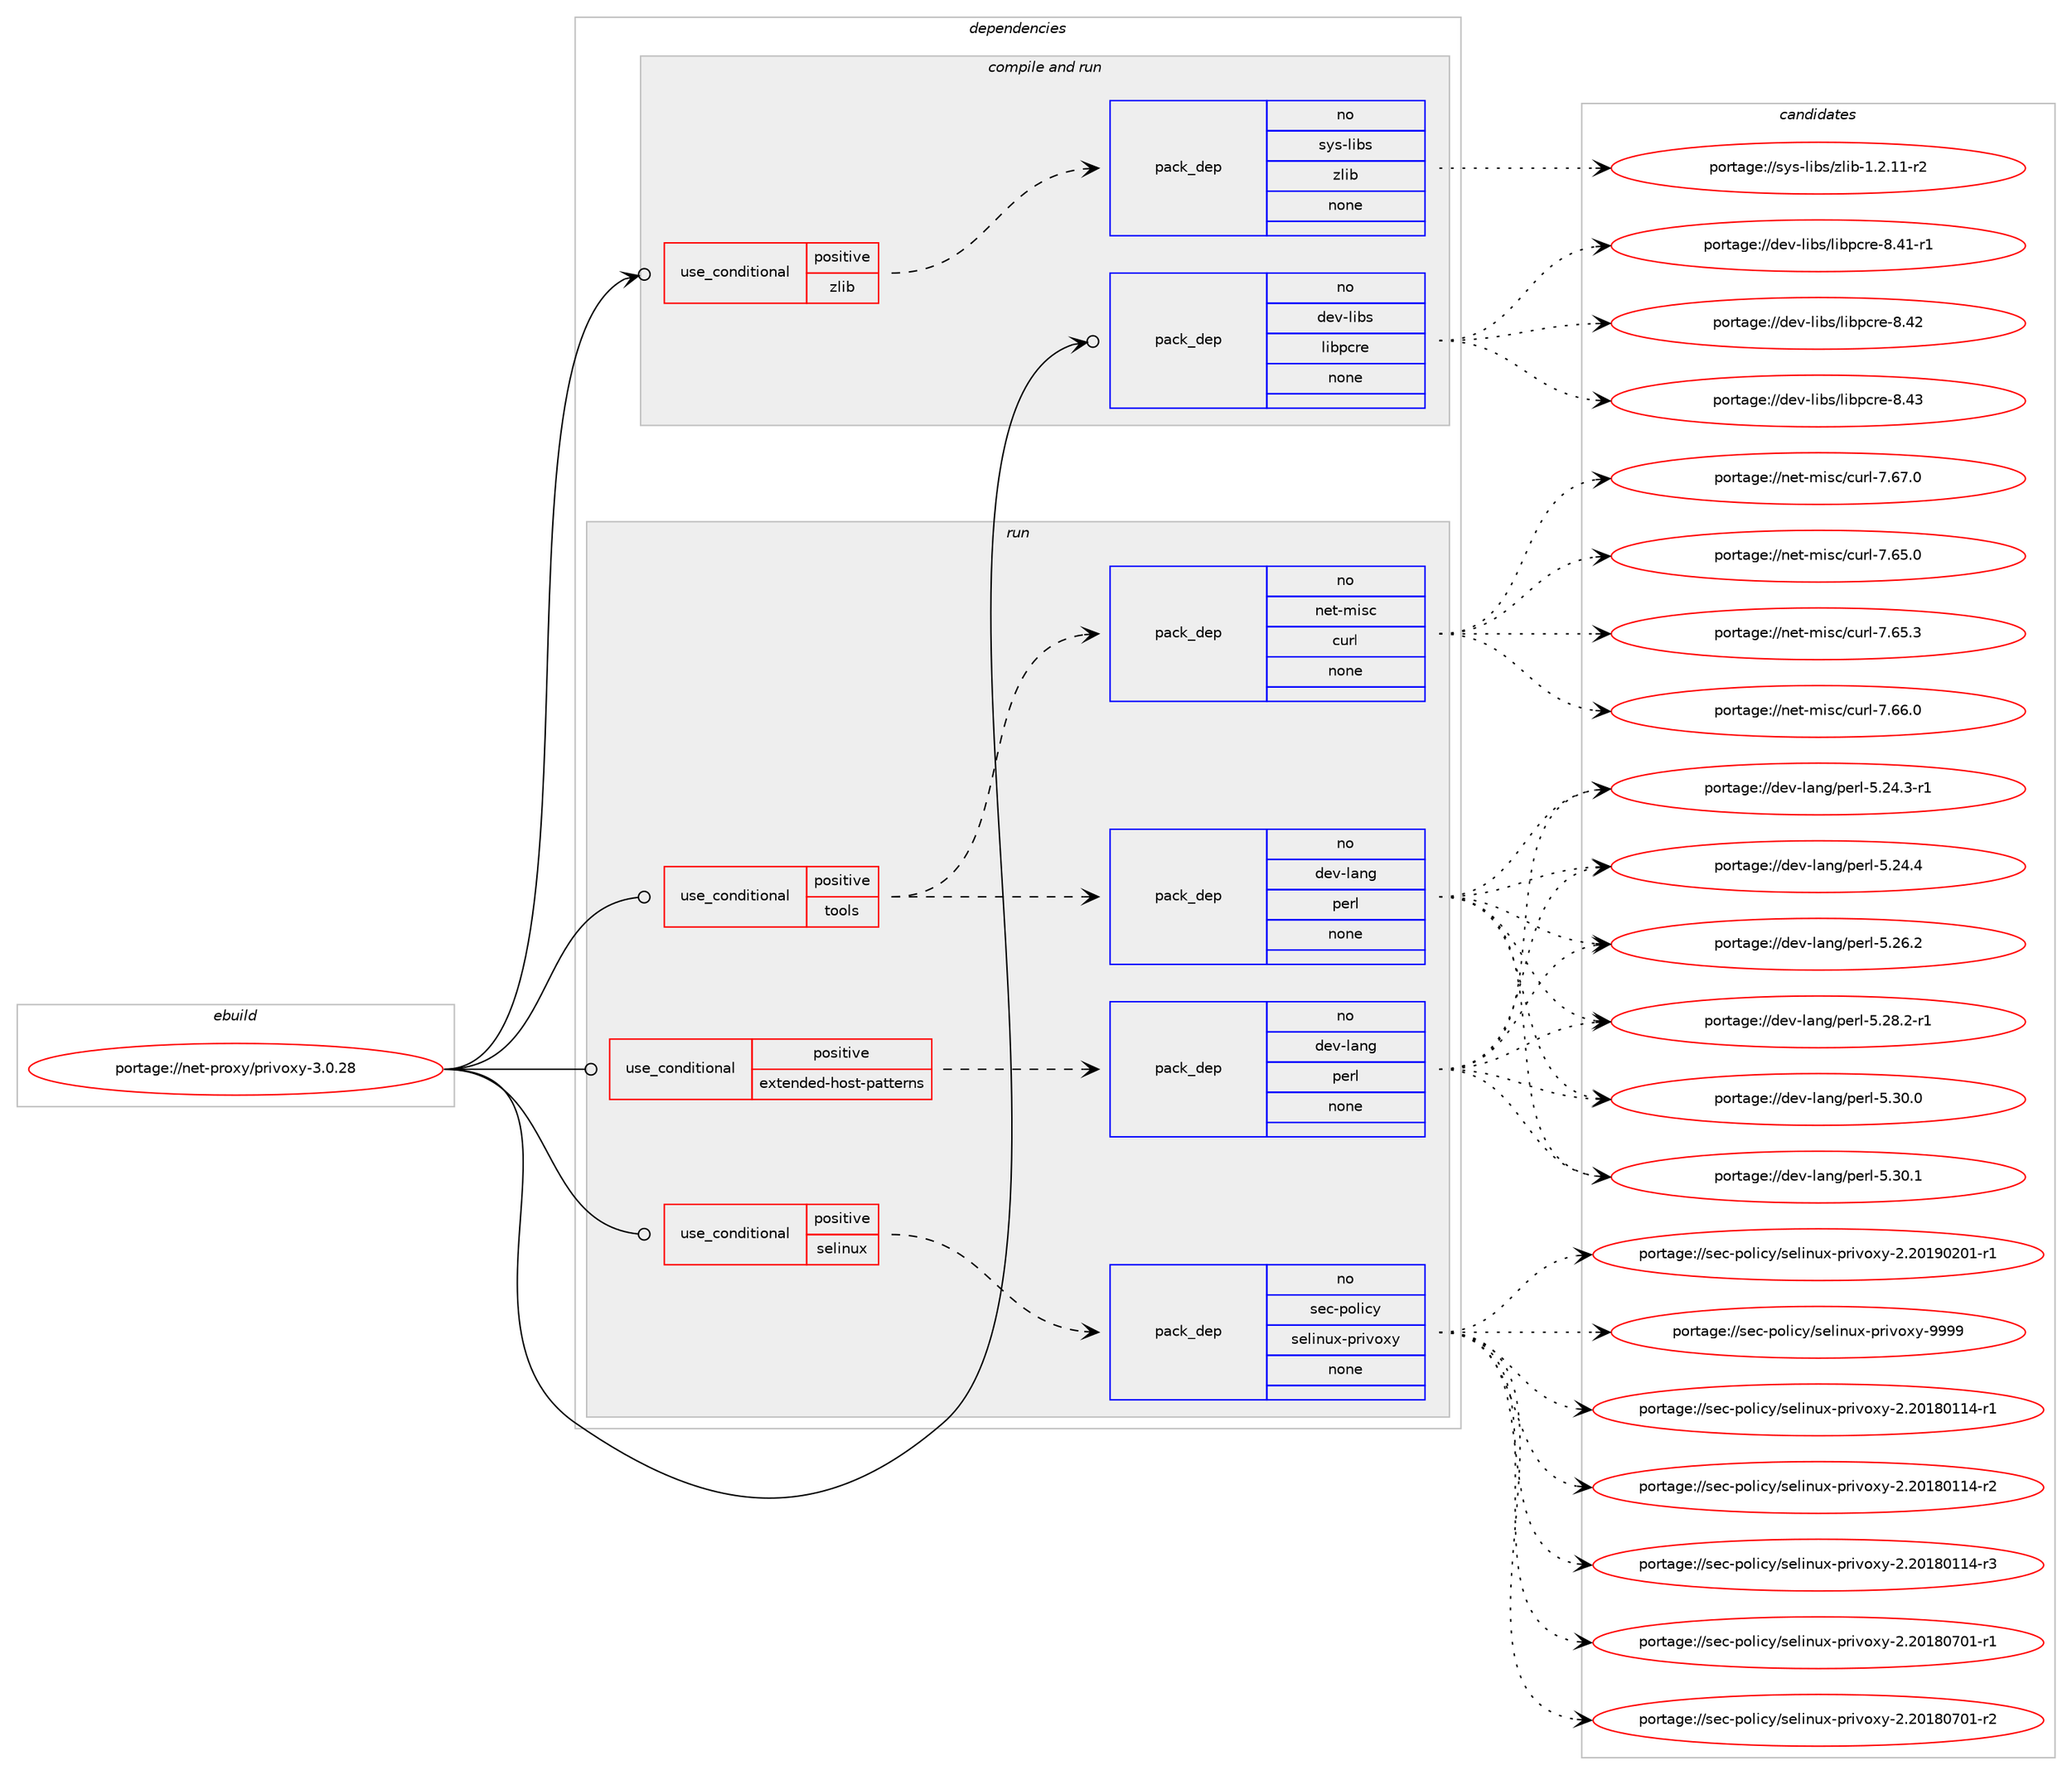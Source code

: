 digraph prolog {

# *************
# Graph options
# *************

newrank=true;
concentrate=true;
compound=true;
graph [rankdir=LR,fontname=Helvetica,fontsize=10,ranksep=1.5];#, ranksep=2.5, nodesep=0.2];
edge  [arrowhead=vee];
node  [fontname=Helvetica,fontsize=10];

# **********
# The ebuild
# **********

subgraph cluster_leftcol {
color=gray;
rank=same;
label=<<i>ebuild</i>>;
id [label="portage://net-proxy/privoxy-3.0.28", color=red, width=4, href="../net-proxy/privoxy-3.0.28.svg"];
}

# ****************
# The dependencies
# ****************

subgraph cluster_midcol {
color=gray;
label=<<i>dependencies</i>>;
subgraph cluster_compile {
fillcolor="#eeeeee";
style=filled;
label=<<i>compile</i>>;
}
subgraph cluster_compileandrun {
fillcolor="#eeeeee";
style=filled;
label=<<i>compile and run</i>>;
subgraph cond93859 {
dependency375279 [label=<<TABLE BORDER="0" CELLBORDER="1" CELLSPACING="0" CELLPADDING="4"><TR><TD ROWSPAN="3" CELLPADDING="10">use_conditional</TD></TR><TR><TD>positive</TD></TR><TR><TD>zlib</TD></TR></TABLE>>, shape=none, color=red];
subgraph pack275076 {
dependency375280 [label=<<TABLE BORDER="0" CELLBORDER="1" CELLSPACING="0" CELLPADDING="4" WIDTH="220"><TR><TD ROWSPAN="6" CELLPADDING="30">pack_dep</TD></TR><TR><TD WIDTH="110">no</TD></TR><TR><TD>sys-libs</TD></TR><TR><TD>zlib</TD></TR><TR><TD>none</TD></TR><TR><TD></TD></TR></TABLE>>, shape=none, color=blue];
}
dependency375279:e -> dependency375280:w [weight=20,style="dashed",arrowhead="vee"];
}
id:e -> dependency375279:w [weight=20,style="solid",arrowhead="odotvee"];
subgraph pack275077 {
dependency375281 [label=<<TABLE BORDER="0" CELLBORDER="1" CELLSPACING="0" CELLPADDING="4" WIDTH="220"><TR><TD ROWSPAN="6" CELLPADDING="30">pack_dep</TD></TR><TR><TD WIDTH="110">no</TD></TR><TR><TD>dev-libs</TD></TR><TR><TD>libpcre</TD></TR><TR><TD>none</TD></TR><TR><TD></TD></TR></TABLE>>, shape=none, color=blue];
}
id:e -> dependency375281:w [weight=20,style="solid",arrowhead="odotvee"];
}
subgraph cluster_run {
fillcolor="#eeeeee";
style=filled;
label=<<i>run</i>>;
subgraph cond93860 {
dependency375282 [label=<<TABLE BORDER="0" CELLBORDER="1" CELLSPACING="0" CELLPADDING="4"><TR><TD ROWSPAN="3" CELLPADDING="10">use_conditional</TD></TR><TR><TD>positive</TD></TR><TR><TD>extended-host-patterns</TD></TR></TABLE>>, shape=none, color=red];
subgraph pack275078 {
dependency375283 [label=<<TABLE BORDER="0" CELLBORDER="1" CELLSPACING="0" CELLPADDING="4" WIDTH="220"><TR><TD ROWSPAN="6" CELLPADDING="30">pack_dep</TD></TR><TR><TD WIDTH="110">no</TD></TR><TR><TD>dev-lang</TD></TR><TR><TD>perl</TD></TR><TR><TD>none</TD></TR><TR><TD></TD></TR></TABLE>>, shape=none, color=blue];
}
dependency375282:e -> dependency375283:w [weight=20,style="dashed",arrowhead="vee"];
}
id:e -> dependency375282:w [weight=20,style="solid",arrowhead="odot"];
subgraph cond93861 {
dependency375284 [label=<<TABLE BORDER="0" CELLBORDER="1" CELLSPACING="0" CELLPADDING="4"><TR><TD ROWSPAN="3" CELLPADDING="10">use_conditional</TD></TR><TR><TD>positive</TD></TR><TR><TD>selinux</TD></TR></TABLE>>, shape=none, color=red];
subgraph pack275079 {
dependency375285 [label=<<TABLE BORDER="0" CELLBORDER="1" CELLSPACING="0" CELLPADDING="4" WIDTH="220"><TR><TD ROWSPAN="6" CELLPADDING="30">pack_dep</TD></TR><TR><TD WIDTH="110">no</TD></TR><TR><TD>sec-policy</TD></TR><TR><TD>selinux-privoxy</TD></TR><TR><TD>none</TD></TR><TR><TD></TD></TR></TABLE>>, shape=none, color=blue];
}
dependency375284:e -> dependency375285:w [weight=20,style="dashed",arrowhead="vee"];
}
id:e -> dependency375284:w [weight=20,style="solid",arrowhead="odot"];
subgraph cond93862 {
dependency375286 [label=<<TABLE BORDER="0" CELLBORDER="1" CELLSPACING="0" CELLPADDING="4"><TR><TD ROWSPAN="3" CELLPADDING="10">use_conditional</TD></TR><TR><TD>positive</TD></TR><TR><TD>tools</TD></TR></TABLE>>, shape=none, color=red];
subgraph pack275080 {
dependency375287 [label=<<TABLE BORDER="0" CELLBORDER="1" CELLSPACING="0" CELLPADDING="4" WIDTH="220"><TR><TD ROWSPAN="6" CELLPADDING="30">pack_dep</TD></TR><TR><TD WIDTH="110">no</TD></TR><TR><TD>net-misc</TD></TR><TR><TD>curl</TD></TR><TR><TD>none</TD></TR><TR><TD></TD></TR></TABLE>>, shape=none, color=blue];
}
dependency375286:e -> dependency375287:w [weight=20,style="dashed",arrowhead="vee"];
subgraph pack275081 {
dependency375288 [label=<<TABLE BORDER="0" CELLBORDER="1" CELLSPACING="0" CELLPADDING="4" WIDTH="220"><TR><TD ROWSPAN="6" CELLPADDING="30">pack_dep</TD></TR><TR><TD WIDTH="110">no</TD></TR><TR><TD>dev-lang</TD></TR><TR><TD>perl</TD></TR><TR><TD>none</TD></TR><TR><TD></TD></TR></TABLE>>, shape=none, color=blue];
}
dependency375286:e -> dependency375288:w [weight=20,style="dashed",arrowhead="vee"];
}
id:e -> dependency375286:w [weight=20,style="solid",arrowhead="odot"];
}
}

# **************
# The candidates
# **************

subgraph cluster_choices {
rank=same;
color=gray;
label=<<i>candidates</i>>;

subgraph choice275076 {
color=black;
nodesep=1;
choiceportage11512111545108105981154712210810598454946504649494511450 [label="portage://sys-libs/zlib-1.2.11-r2", color=red, width=4,href="../sys-libs/zlib-1.2.11-r2.svg"];
dependency375280:e -> choiceportage11512111545108105981154712210810598454946504649494511450:w [style=dotted,weight="100"];
}
subgraph choice275077 {
color=black;
nodesep=1;
choiceportage100101118451081059811547108105981129911410145564652494511449 [label="portage://dev-libs/libpcre-8.41-r1", color=red, width=4,href="../dev-libs/libpcre-8.41-r1.svg"];
choiceportage10010111845108105981154710810598112991141014556465250 [label="portage://dev-libs/libpcre-8.42", color=red, width=4,href="../dev-libs/libpcre-8.42.svg"];
choiceportage10010111845108105981154710810598112991141014556465251 [label="portage://dev-libs/libpcre-8.43", color=red, width=4,href="../dev-libs/libpcre-8.43.svg"];
dependency375281:e -> choiceportage100101118451081059811547108105981129911410145564652494511449:w [style=dotted,weight="100"];
dependency375281:e -> choiceportage10010111845108105981154710810598112991141014556465250:w [style=dotted,weight="100"];
dependency375281:e -> choiceportage10010111845108105981154710810598112991141014556465251:w [style=dotted,weight="100"];
}
subgraph choice275078 {
color=black;
nodesep=1;
choiceportage100101118451089711010347112101114108455346505246514511449 [label="portage://dev-lang/perl-5.24.3-r1", color=red, width=4,href="../dev-lang/perl-5.24.3-r1.svg"];
choiceportage10010111845108971101034711210111410845534650524652 [label="portage://dev-lang/perl-5.24.4", color=red, width=4,href="../dev-lang/perl-5.24.4.svg"];
choiceportage10010111845108971101034711210111410845534650544650 [label="portage://dev-lang/perl-5.26.2", color=red, width=4,href="../dev-lang/perl-5.26.2.svg"];
choiceportage100101118451089711010347112101114108455346505646504511449 [label="portage://dev-lang/perl-5.28.2-r1", color=red, width=4,href="../dev-lang/perl-5.28.2-r1.svg"];
choiceportage10010111845108971101034711210111410845534651484648 [label="portage://dev-lang/perl-5.30.0", color=red, width=4,href="../dev-lang/perl-5.30.0.svg"];
choiceportage10010111845108971101034711210111410845534651484649 [label="portage://dev-lang/perl-5.30.1", color=red, width=4,href="../dev-lang/perl-5.30.1.svg"];
dependency375283:e -> choiceportage100101118451089711010347112101114108455346505246514511449:w [style=dotted,weight="100"];
dependency375283:e -> choiceportage10010111845108971101034711210111410845534650524652:w [style=dotted,weight="100"];
dependency375283:e -> choiceportage10010111845108971101034711210111410845534650544650:w [style=dotted,weight="100"];
dependency375283:e -> choiceportage100101118451089711010347112101114108455346505646504511449:w [style=dotted,weight="100"];
dependency375283:e -> choiceportage10010111845108971101034711210111410845534651484648:w [style=dotted,weight="100"];
dependency375283:e -> choiceportage10010111845108971101034711210111410845534651484649:w [style=dotted,weight="100"];
}
subgraph choice275079 {
color=black;
nodesep=1;
choiceportage115101994511211110810599121471151011081051101171204511211410511811112012145504650484956484949524511449 [label="portage://sec-policy/selinux-privoxy-2.20180114-r1", color=red, width=4,href="../sec-policy/selinux-privoxy-2.20180114-r1.svg"];
choiceportage115101994511211110810599121471151011081051101171204511211410511811112012145504650484956484949524511450 [label="portage://sec-policy/selinux-privoxy-2.20180114-r2", color=red, width=4,href="../sec-policy/selinux-privoxy-2.20180114-r2.svg"];
choiceportage115101994511211110810599121471151011081051101171204511211410511811112012145504650484956484949524511451 [label="portage://sec-policy/selinux-privoxy-2.20180114-r3", color=red, width=4,href="../sec-policy/selinux-privoxy-2.20180114-r3.svg"];
choiceportage115101994511211110810599121471151011081051101171204511211410511811112012145504650484956485548494511449 [label="portage://sec-policy/selinux-privoxy-2.20180701-r1", color=red, width=4,href="../sec-policy/selinux-privoxy-2.20180701-r1.svg"];
choiceportage115101994511211110810599121471151011081051101171204511211410511811112012145504650484956485548494511450 [label="portage://sec-policy/selinux-privoxy-2.20180701-r2", color=red, width=4,href="../sec-policy/selinux-privoxy-2.20180701-r2.svg"];
choiceportage115101994511211110810599121471151011081051101171204511211410511811112012145504650484957485048494511449 [label="portage://sec-policy/selinux-privoxy-2.20190201-r1", color=red, width=4,href="../sec-policy/selinux-privoxy-2.20190201-r1.svg"];
choiceportage11510199451121111081059912147115101108105110117120451121141051181111201214557575757 [label="portage://sec-policy/selinux-privoxy-9999", color=red, width=4,href="../sec-policy/selinux-privoxy-9999.svg"];
dependency375285:e -> choiceportage115101994511211110810599121471151011081051101171204511211410511811112012145504650484956484949524511449:w [style=dotted,weight="100"];
dependency375285:e -> choiceportage115101994511211110810599121471151011081051101171204511211410511811112012145504650484956484949524511450:w [style=dotted,weight="100"];
dependency375285:e -> choiceportage115101994511211110810599121471151011081051101171204511211410511811112012145504650484956484949524511451:w [style=dotted,weight="100"];
dependency375285:e -> choiceportage115101994511211110810599121471151011081051101171204511211410511811112012145504650484956485548494511449:w [style=dotted,weight="100"];
dependency375285:e -> choiceportage115101994511211110810599121471151011081051101171204511211410511811112012145504650484956485548494511450:w [style=dotted,weight="100"];
dependency375285:e -> choiceportage115101994511211110810599121471151011081051101171204511211410511811112012145504650484957485048494511449:w [style=dotted,weight="100"];
dependency375285:e -> choiceportage11510199451121111081059912147115101108105110117120451121141051181111201214557575757:w [style=dotted,weight="100"];
}
subgraph choice275080 {
color=black;
nodesep=1;
choiceportage1101011164510910511599479911711410845554654534648 [label="portage://net-misc/curl-7.65.0", color=red, width=4,href="../net-misc/curl-7.65.0.svg"];
choiceportage1101011164510910511599479911711410845554654534651 [label="portage://net-misc/curl-7.65.3", color=red, width=4,href="../net-misc/curl-7.65.3.svg"];
choiceportage1101011164510910511599479911711410845554654544648 [label="portage://net-misc/curl-7.66.0", color=red, width=4,href="../net-misc/curl-7.66.0.svg"];
choiceportage1101011164510910511599479911711410845554654554648 [label="portage://net-misc/curl-7.67.0", color=red, width=4,href="../net-misc/curl-7.67.0.svg"];
dependency375287:e -> choiceportage1101011164510910511599479911711410845554654534648:w [style=dotted,weight="100"];
dependency375287:e -> choiceportage1101011164510910511599479911711410845554654534651:w [style=dotted,weight="100"];
dependency375287:e -> choiceportage1101011164510910511599479911711410845554654544648:w [style=dotted,weight="100"];
dependency375287:e -> choiceportage1101011164510910511599479911711410845554654554648:w [style=dotted,weight="100"];
}
subgraph choice275081 {
color=black;
nodesep=1;
choiceportage100101118451089711010347112101114108455346505246514511449 [label="portage://dev-lang/perl-5.24.3-r1", color=red, width=4,href="../dev-lang/perl-5.24.3-r1.svg"];
choiceportage10010111845108971101034711210111410845534650524652 [label="portage://dev-lang/perl-5.24.4", color=red, width=4,href="../dev-lang/perl-5.24.4.svg"];
choiceportage10010111845108971101034711210111410845534650544650 [label="portage://dev-lang/perl-5.26.2", color=red, width=4,href="../dev-lang/perl-5.26.2.svg"];
choiceportage100101118451089711010347112101114108455346505646504511449 [label="portage://dev-lang/perl-5.28.2-r1", color=red, width=4,href="../dev-lang/perl-5.28.2-r1.svg"];
choiceportage10010111845108971101034711210111410845534651484648 [label="portage://dev-lang/perl-5.30.0", color=red, width=4,href="../dev-lang/perl-5.30.0.svg"];
choiceportage10010111845108971101034711210111410845534651484649 [label="portage://dev-lang/perl-5.30.1", color=red, width=4,href="../dev-lang/perl-5.30.1.svg"];
dependency375288:e -> choiceportage100101118451089711010347112101114108455346505246514511449:w [style=dotted,weight="100"];
dependency375288:e -> choiceportage10010111845108971101034711210111410845534650524652:w [style=dotted,weight="100"];
dependency375288:e -> choiceportage10010111845108971101034711210111410845534650544650:w [style=dotted,weight="100"];
dependency375288:e -> choiceportage100101118451089711010347112101114108455346505646504511449:w [style=dotted,weight="100"];
dependency375288:e -> choiceportage10010111845108971101034711210111410845534651484648:w [style=dotted,weight="100"];
dependency375288:e -> choiceportage10010111845108971101034711210111410845534651484649:w [style=dotted,weight="100"];
}
}

}
